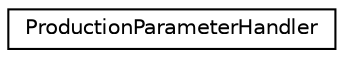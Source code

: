 digraph "Graphical Class Hierarchy"
{
 // LATEX_PDF_SIZE
  edge [fontname="Helvetica",fontsize="10",labelfontname="Helvetica",labelfontsize="10"];
  node [fontname="Helvetica",fontsize="10",shape=record];
  rankdir="LR";
  Node0 [label="ProductionParameterHandler",height=0.2,width=0.4,color="black", fillcolor="white", style="filled",URL="$classProductionParameterHandler.html",tooltip=" "];
}

